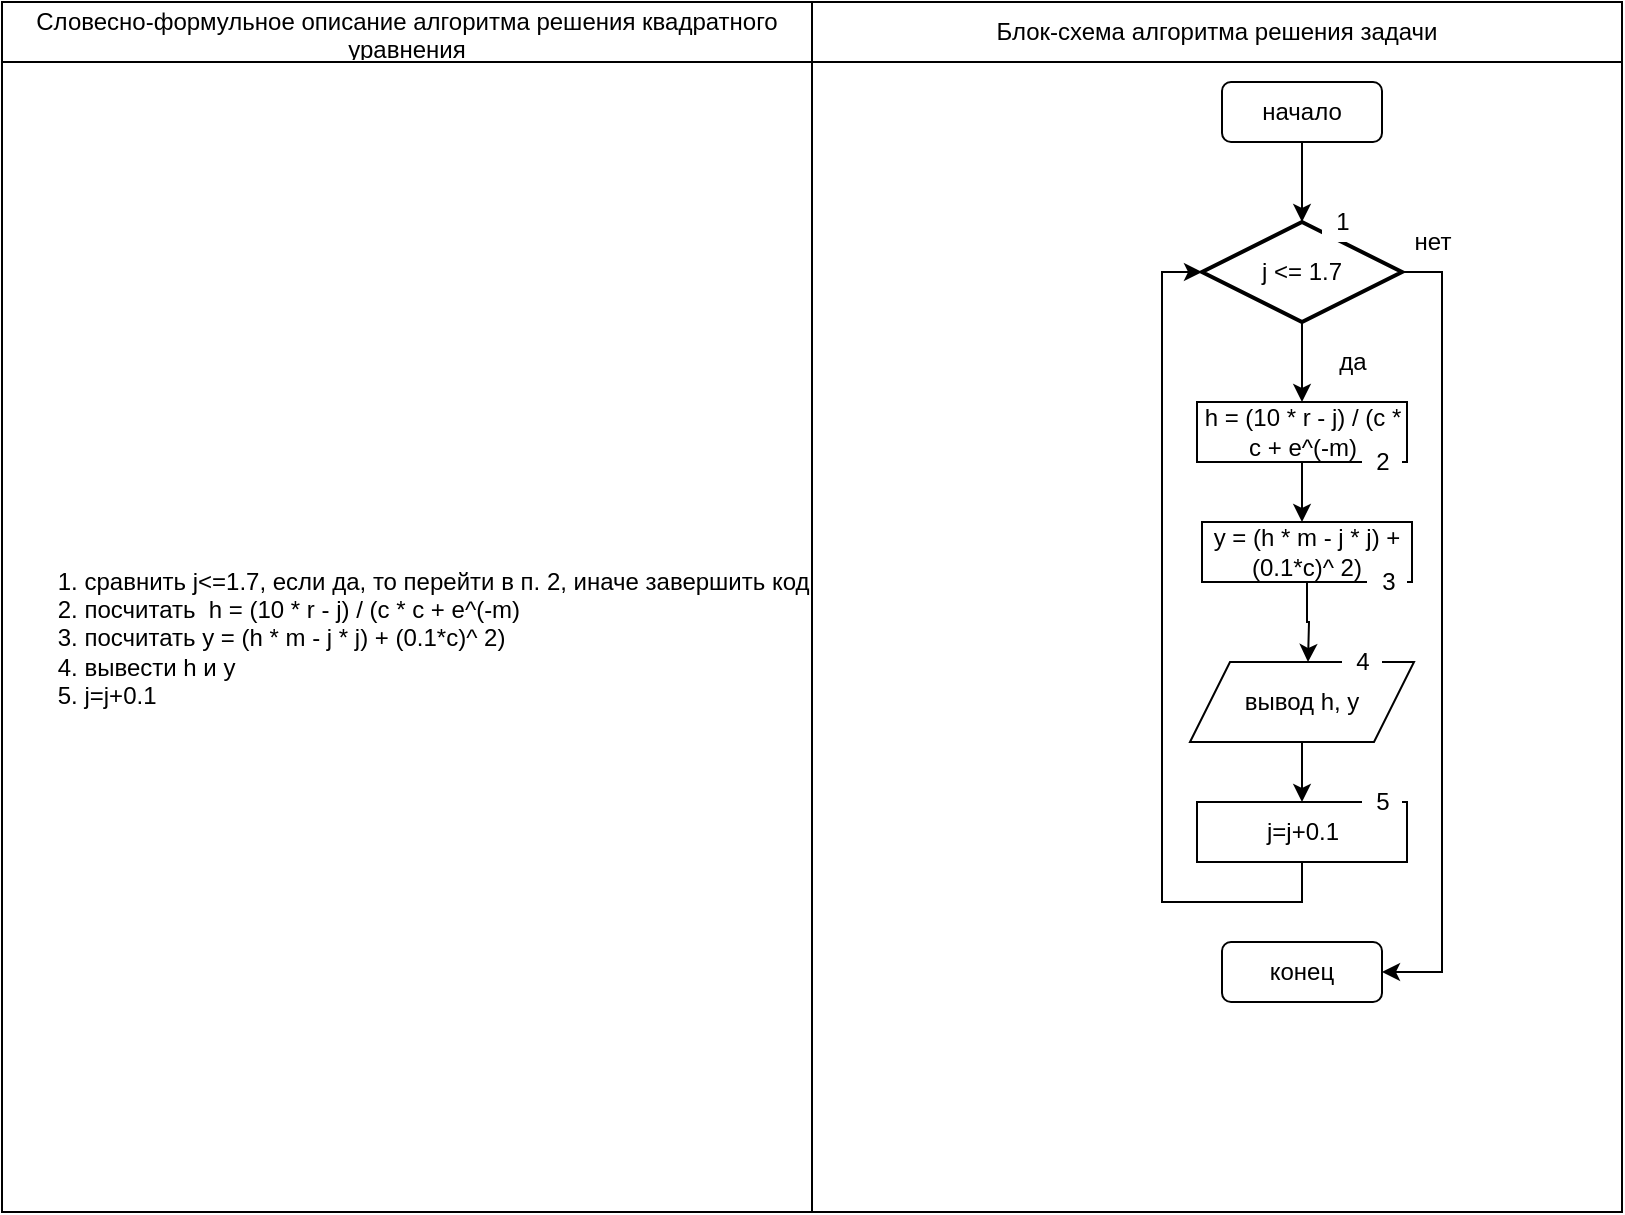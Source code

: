 <mxfile version="15.2.9" type="device"><diagram id="YmvKiPlE5xj3m-10vXam" name="Page-1"><mxGraphModel dx="1038" dy="1733" grid="1" gridSize="10" guides="1" tooltips="1" connect="1" arrows="1" fold="1" page="1" pageScale="1" pageWidth="827" pageHeight="1169" math="0" shadow="0"><root><mxCell id="0"/><mxCell id="1" parent="0"/><mxCell id="m5bGJjr1LS9hKxhkW2IV-18" value="" style="shape=table;startSize=0;container=1;collapsible=0;childLayout=tableLayout;" vertex="1" parent="1"><mxGeometry x="10" y="-1160" width="810" height="605" as="geometry"/></mxCell><mxCell id="m5bGJjr1LS9hKxhkW2IV-19" value="" style="shape=partialRectangle;collapsible=0;dropTarget=0;pointerEvents=0;fillColor=none;top=0;left=0;bottom=0;right=0;points=[[0,0.5],[1,0.5]];portConstraint=eastwest;" vertex="1" parent="m5bGJjr1LS9hKxhkW2IV-18"><mxGeometry width="810" height="30" as="geometry"/></mxCell><mxCell id="m5bGJjr1LS9hKxhkW2IV-20" value="Словесно-формульное описание алгоритма решения квадратного уравнения" style="shape=partialRectangle;html=1;whiteSpace=wrap;connectable=0;overflow=hidden;fillColor=none;top=0;left=0;bottom=0;right=0;pointerEvents=1;" vertex="1" parent="m5bGJjr1LS9hKxhkW2IV-19"><mxGeometry width="405" height="30" as="geometry"><mxRectangle width="405" height="30" as="alternateBounds"/></mxGeometry></mxCell><mxCell id="m5bGJjr1LS9hKxhkW2IV-21" value="Блок-схема алгоритма решения задачи" style="shape=partialRectangle;html=1;whiteSpace=wrap;connectable=0;overflow=hidden;fillColor=none;top=0;left=0;bottom=0;right=0;pointerEvents=1;" vertex="1" parent="m5bGJjr1LS9hKxhkW2IV-19"><mxGeometry x="405" width="405" height="30" as="geometry"><mxRectangle width="405" height="30" as="alternateBounds"/></mxGeometry></mxCell><mxCell id="m5bGJjr1LS9hKxhkW2IV-22" value="" style="shape=partialRectangle;collapsible=0;dropTarget=0;pointerEvents=0;fillColor=none;top=0;left=0;bottom=0;right=0;points=[[0,0.5],[1,0.5]];portConstraint=eastwest;" vertex="1" parent="m5bGJjr1LS9hKxhkW2IV-18"><mxGeometry y="30" width="810" height="575" as="geometry"/></mxCell><mxCell id="m5bGJjr1LS9hKxhkW2IV-23" value="&lt;div align=&quot;left&quot;&gt;&lt;ol&gt;&lt;li&gt;сравнить j&amp;lt;=1.7, если да, то перейти в п. 2, иначе завершить код&lt;/li&gt;&lt;li&gt;посчитать&amp;nbsp; h = (10 * r - j) / (c * c + e^(-m)&lt;/li&gt;&lt;li&gt;посчитать y = (h * m - j * j) + (0.1*c)^ 2)&lt;/li&gt;&lt;li&gt;вывести h и y&lt;/li&gt;&lt;li&gt;j=j+0.1&lt;br&gt;&lt;/li&gt;&lt;/ol&gt;&lt;/div&gt;" style="shape=partialRectangle;html=1;whiteSpace=wrap;connectable=0;overflow=hidden;fillColor=none;top=0;left=0;bottom=0;right=0;pointerEvents=1;" vertex="1" parent="m5bGJjr1LS9hKxhkW2IV-22"><mxGeometry width="405" height="575" as="geometry"><mxRectangle width="405" height="575" as="alternateBounds"/></mxGeometry></mxCell><mxCell id="m5bGJjr1LS9hKxhkW2IV-24" value="" style="shape=partialRectangle;html=1;whiteSpace=wrap;connectable=0;overflow=hidden;fillColor=none;top=0;left=0;bottom=0;right=0;pointerEvents=1;" vertex="1" parent="m5bGJjr1LS9hKxhkW2IV-22"><mxGeometry x="405" width="405" height="575" as="geometry"><mxRectangle width="405" height="575" as="alternateBounds"/></mxGeometry></mxCell><mxCell id="m5bGJjr1LS9hKxhkW2IV-2" style="edgeStyle=orthogonalEdgeStyle;rounded=0;orthogonalLoop=1;jettySize=auto;html=1;exitX=0.5;exitY=1;exitDx=0;exitDy=0;" edge="1" parent="1" source="m5bGJjr1LS9hKxhkW2IV-1"><mxGeometry relative="1" as="geometry"><mxPoint x="660" y="-1050" as="targetPoint"/></mxGeometry></mxCell><mxCell id="m5bGJjr1LS9hKxhkW2IV-1" value="начало" style="rounded=1;whiteSpace=wrap;html=1;" vertex="1" parent="1"><mxGeometry x="620" y="-1120" width="80" height="30" as="geometry"/></mxCell><mxCell id="m5bGJjr1LS9hKxhkW2IV-4" style="edgeStyle=orthogonalEdgeStyle;rounded=0;orthogonalLoop=1;jettySize=auto;html=1;exitX=0.5;exitY=1;exitDx=0;exitDy=0;exitPerimeter=0;" edge="1" parent="1" source="m5bGJjr1LS9hKxhkW2IV-3"><mxGeometry relative="1" as="geometry"><mxPoint x="660" y="-960" as="targetPoint"/></mxGeometry></mxCell><mxCell id="m5bGJjr1LS9hKxhkW2IV-7" style="edgeStyle=orthogonalEdgeStyle;rounded=0;orthogonalLoop=1;jettySize=auto;html=1;exitX=1;exitY=0.5;exitDx=0;exitDy=0;exitPerimeter=0;entryX=1;entryY=0.5;entryDx=0;entryDy=0;" edge="1" parent="1" source="m5bGJjr1LS9hKxhkW2IV-3" target="m5bGJjr1LS9hKxhkW2IV-17"><mxGeometry relative="1" as="geometry"><mxPoint x="750" y="-1025" as="targetPoint"/></mxGeometry></mxCell><mxCell id="m5bGJjr1LS9hKxhkW2IV-3" value="j &amp;lt;= 1.7" style="strokeWidth=2;html=1;shape=mxgraph.flowchart.decision;whiteSpace=wrap;fontFamily=Helvetica;" vertex="1" parent="1"><mxGeometry x="610" y="-1050" width="100" height="50" as="geometry"/></mxCell><mxCell id="m5bGJjr1LS9hKxhkW2IV-6" value="да" style="text;html=1;align=center;verticalAlign=middle;resizable=0;points=[];autosize=1;strokeColor=none;fillColor=none;" vertex="1" parent="1"><mxGeometry x="670" y="-990" width="30" height="20" as="geometry"/></mxCell><mxCell id="m5bGJjr1LS9hKxhkW2IV-8" value="нет" style="text;html=1;align=center;verticalAlign=middle;resizable=0;points=[];autosize=1;strokeColor=none;fillColor=none;" vertex="1" parent="1"><mxGeometry x="710" y="-1050" width="30" height="20" as="geometry"/></mxCell><mxCell id="m5bGJjr1LS9hKxhkW2IV-10" style="edgeStyle=orthogonalEdgeStyle;rounded=0;orthogonalLoop=1;jettySize=auto;html=1;exitX=0.5;exitY=1;exitDx=0;exitDy=0;" edge="1" parent="1" source="m5bGJjr1LS9hKxhkW2IV-9"><mxGeometry relative="1" as="geometry"><mxPoint x="660" y="-900" as="targetPoint"/></mxGeometry></mxCell><mxCell id="m5bGJjr1LS9hKxhkW2IV-9" value="h = (10 * r - j) / (c * c + e^(-m)" style="rounded=0;whiteSpace=wrap;html=1;" vertex="1" parent="1"><mxGeometry x="607.5" y="-960" width="105" height="30" as="geometry"/></mxCell><mxCell id="m5bGJjr1LS9hKxhkW2IV-12" style="edgeStyle=orthogonalEdgeStyle;rounded=0;orthogonalLoop=1;jettySize=auto;html=1;exitX=0.5;exitY=1;exitDx=0;exitDy=0;" edge="1" parent="1" source="m5bGJjr1LS9hKxhkW2IV-11"><mxGeometry relative="1" as="geometry"><mxPoint x="663" y="-830" as="targetPoint"/></mxGeometry></mxCell><mxCell id="m5bGJjr1LS9hKxhkW2IV-11" value="y = (h * m - j * j) + (0.1*c)^ 2)" style="rounded=0;whiteSpace=wrap;html=1;" vertex="1" parent="1"><mxGeometry x="610" y="-900" width="105" height="30" as="geometry"/></mxCell><mxCell id="m5bGJjr1LS9hKxhkW2IV-14" style="edgeStyle=orthogonalEdgeStyle;rounded=0;orthogonalLoop=1;jettySize=auto;html=1;exitX=0.5;exitY=1;exitDx=0;exitDy=0;" edge="1" parent="1" source="m5bGJjr1LS9hKxhkW2IV-13"><mxGeometry relative="1" as="geometry"><mxPoint x="660" y="-760" as="targetPoint"/></mxGeometry></mxCell><mxCell id="m5bGJjr1LS9hKxhkW2IV-13" value="вывод h, y" style="shape=parallelogram;perimeter=parallelogramPerimeter;whiteSpace=wrap;html=1;fixedSize=1;" vertex="1" parent="1"><mxGeometry x="604" y="-830" width="112" height="40" as="geometry"/></mxCell><mxCell id="m5bGJjr1LS9hKxhkW2IV-16" style="edgeStyle=orthogonalEdgeStyle;rounded=0;orthogonalLoop=1;jettySize=auto;html=1;exitX=0.5;exitY=1;exitDx=0;exitDy=0;entryX=0;entryY=0.5;entryDx=0;entryDy=0;entryPerimeter=0;" edge="1" parent="1" source="m5bGJjr1LS9hKxhkW2IV-15" target="m5bGJjr1LS9hKxhkW2IV-3"><mxGeometry relative="1" as="geometry"/></mxCell><mxCell id="m5bGJjr1LS9hKxhkW2IV-15" value="j=j+0.1" style="rounded=0;whiteSpace=wrap;html=1;" vertex="1" parent="1"><mxGeometry x="607.5" y="-760" width="105" height="30" as="geometry"/></mxCell><mxCell id="m5bGJjr1LS9hKxhkW2IV-17" value="конец" style="rounded=1;whiteSpace=wrap;html=1;" vertex="1" parent="1"><mxGeometry x="620" y="-690" width="80" height="30" as="geometry"/></mxCell><mxCell id="m5bGJjr1LS9hKxhkW2IV-25" value="1" style="text;html=1;align=center;verticalAlign=middle;resizable=0;points=[];autosize=1;strokeColor=none;fillColor=#FFFFFF;" vertex="1" parent="1"><mxGeometry x="670" y="-1060" width="20" height="20" as="geometry"/></mxCell><mxCell id="m5bGJjr1LS9hKxhkW2IV-26" value="2" style="text;html=1;align=center;verticalAlign=middle;resizable=0;points=[];autosize=1;strokeColor=none;fillColor=#FFFFFF;" vertex="1" parent="1"><mxGeometry x="690" y="-940" width="20" height="20" as="geometry"/></mxCell><mxCell id="m5bGJjr1LS9hKxhkW2IV-27" value="3" style="text;html=1;align=center;verticalAlign=middle;resizable=0;points=[];autosize=1;strokeColor=none;fillColor=#FFFFFF;" vertex="1" parent="1"><mxGeometry x="692.5" y="-880" width="20" height="20" as="geometry"/></mxCell><mxCell id="m5bGJjr1LS9hKxhkW2IV-28" value="4" style="text;html=1;align=center;verticalAlign=middle;resizable=0;points=[];autosize=1;strokeColor=none;fillColor=#FFFFFF;" vertex="1" parent="1"><mxGeometry x="680" y="-840" width="20" height="20" as="geometry"/></mxCell><mxCell id="m5bGJjr1LS9hKxhkW2IV-29" value="5" style="text;html=1;align=center;verticalAlign=middle;resizable=0;points=[];autosize=1;strokeColor=none;fillColor=#FFFFFF;" vertex="1" parent="1"><mxGeometry x="690" y="-770" width="20" height="20" as="geometry"/></mxCell></root></mxGraphModel></diagram></mxfile>